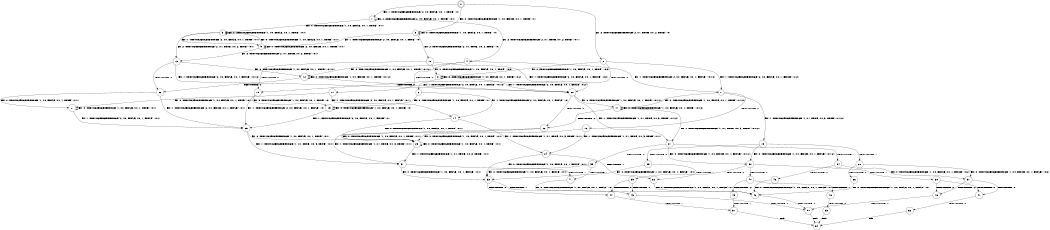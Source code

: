 digraph BCG {
size = "7, 10.5";
center = TRUE;
node [shape = circle];
0 [peripheries = 2];
0 -> 1 [label = "EX !1 !ATOMIC_EXCH_BRANCH (2, +0, FALSE, +0, 1, TRUE) !:0:"];
0 -> 2 [label = "EX !2 !ATOMIC_EXCH_BRANCH (2, +1, TRUE, +0, 2, TRUE) !:0:"];
0 -> 3 [label = "EX !0 !ATOMIC_EXCH_BRANCH (1, +0, FALSE, +0, 1, TRUE) !:0:"];
1 -> 4 [label = "EX !2 !ATOMIC_EXCH_BRANCH (2, +1, TRUE, +0, 2, TRUE) !:0:1:"];
1 -> 5 [label = "EX !0 !ATOMIC_EXCH_BRANCH (1, +0, FALSE, +0, 1, TRUE) !:0:1:"];
1 -> 1 [label = "EX !1 !ATOMIC_EXCH_BRANCH (2, +0, FALSE, +0, 1, TRUE) !:0:1:"];
2 -> 6 [label = "TERMINATE !2"];
2 -> 7 [label = "EX !1 !ATOMIC_EXCH_BRANCH (2, +0, FALSE, +0, 1, FALSE) !:0:2:"];
2 -> 8 [label = "EX !0 !ATOMIC_EXCH_BRANCH (1, +0, FALSE, +0, 1, TRUE) !:0:2:"];
3 -> 9 [label = "EX !1 !ATOMIC_EXCH_BRANCH (2, +0, FALSE, +0, 1, TRUE) !:0:"];
3 -> 10 [label = "EX !2 !ATOMIC_EXCH_BRANCH (2, +1, TRUE, +0, 2, TRUE) !:0:"];
3 -> 3 [label = "EX !0 !ATOMIC_EXCH_BRANCH (1, +0, FALSE, +0, 1, TRUE) !:0:"];
4 -> 11 [label = "TERMINATE !2"];
4 -> 12 [label = "EX !0 !ATOMIC_EXCH_BRANCH (1, +0, FALSE, +0, 1, TRUE) !:0:1:2:"];
4 -> 7 [label = "EX !1 !ATOMIC_EXCH_BRANCH (2, +0, FALSE, +0, 1, FALSE) !:0:1:2:"];
5 -> 13 [label = "EX !2 !ATOMIC_EXCH_BRANCH (2, +1, TRUE, +0, 2, TRUE) !:0:1:"];
5 -> 9 [label = "EX !1 !ATOMIC_EXCH_BRANCH (2, +0, FALSE, +0, 1, TRUE) !:0:1:"];
5 -> 5 [label = "EX !0 !ATOMIC_EXCH_BRANCH (1, +0, FALSE, +0, 1, TRUE) !:0:1:"];
6 -> 14 [label = "EX !1 !ATOMIC_EXCH_BRANCH (2, +0, FALSE, +0, 1, FALSE) !:0:"];
6 -> 15 [label = "EX !0 !ATOMIC_EXCH_BRANCH (1, +0, FALSE, +0, 1, TRUE) !:0:"];
7 -> 16 [label = "TERMINATE !2"];
7 -> 17 [label = "EX !0 !ATOMIC_EXCH_BRANCH (1, +0, FALSE, +0, 1, TRUE) !:0:1:2:"];
7 -> 18 [label = "EX !1 !ATOMIC_EXCH_BRANCH (1, +1, TRUE, +0, 3, TRUE) !:0:1:2:"];
8 -> 19 [label = "TERMINATE !2"];
8 -> 20 [label = "EX !1 !ATOMIC_EXCH_BRANCH (2, +0, FALSE, +0, 1, FALSE) !:0:2:"];
8 -> 8 [label = "EX !0 !ATOMIC_EXCH_BRANCH (1, +0, FALSE, +0, 1, TRUE) !:0:2:"];
9 -> 13 [label = "EX !2 !ATOMIC_EXCH_BRANCH (2, +1, TRUE, +0, 2, TRUE) !:0:1:"];
9 -> 9 [label = "EX !1 !ATOMIC_EXCH_BRANCH (2, +0, FALSE, +0, 1, TRUE) !:0:1:"];
9 -> 5 [label = "EX !0 !ATOMIC_EXCH_BRANCH (1, +0, FALSE, +0, 1, TRUE) !:0:1:"];
10 -> 19 [label = "TERMINATE !2"];
10 -> 20 [label = "EX !1 !ATOMIC_EXCH_BRANCH (2, +0, FALSE, +0, 1, FALSE) !:0:2:"];
10 -> 8 [label = "EX !0 !ATOMIC_EXCH_BRANCH (1, +0, FALSE, +0, 1, TRUE) !:0:2:"];
11 -> 21 [label = "EX !0 !ATOMIC_EXCH_BRANCH (1, +0, FALSE, +0, 1, TRUE) !:0:1:"];
11 -> 14 [label = "EX !1 !ATOMIC_EXCH_BRANCH (2, +0, FALSE, +0, 1, FALSE) !:0:1:"];
12 -> 22 [label = "TERMINATE !2"];
12 -> 20 [label = "EX !1 !ATOMIC_EXCH_BRANCH (2, +0, FALSE, +0, 1, FALSE) !:0:1:2:"];
12 -> 12 [label = "EX !0 !ATOMIC_EXCH_BRANCH (1, +0, FALSE, +0, 1, TRUE) !:0:1:2:"];
13 -> 22 [label = "TERMINATE !2"];
13 -> 20 [label = "EX !1 !ATOMIC_EXCH_BRANCH (2, +0, FALSE, +0, 1, FALSE) !:0:1:2:"];
13 -> 12 [label = "EX !0 !ATOMIC_EXCH_BRANCH (1, +0, FALSE, +0, 1, TRUE) !:0:1:2:"];
14 -> 23 [label = "EX !0 !ATOMIC_EXCH_BRANCH (1, +0, FALSE, +0, 1, TRUE) !:0:1:"];
14 -> 24 [label = "EX !1 !ATOMIC_EXCH_BRANCH (1, +1, TRUE, +0, 3, TRUE) !:0:1:"];
15 -> 25 [label = "EX !1 !ATOMIC_EXCH_BRANCH (2, +0, FALSE, +0, 1, FALSE) !:0:"];
15 -> 15 [label = "EX !0 !ATOMIC_EXCH_BRANCH (1, +0, FALSE, +0, 1, TRUE) !:0:"];
16 -> 23 [label = "EX !0 !ATOMIC_EXCH_BRANCH (1, +0, FALSE, +0, 1, TRUE) !:0:1:"];
16 -> 24 [label = "EX !1 !ATOMIC_EXCH_BRANCH (1, +1, TRUE, +0, 3, TRUE) !:0:1:"];
17 -> 26 [label = "TERMINATE !2"];
17 -> 27 [label = "EX !1 !ATOMIC_EXCH_BRANCH (1, +1, TRUE, +0, 3, TRUE) !:0:1:2:"];
17 -> 17 [label = "EX !0 !ATOMIC_EXCH_BRANCH (1, +0, FALSE, +0, 1, TRUE) !:0:1:2:"];
18 -> 28 [label = "TERMINATE !1"];
18 -> 29 [label = "TERMINATE !2"];
18 -> 30 [label = "EX !0 !ATOMIC_EXCH_BRANCH (1, +0, FALSE, +0, 1, FALSE) !:0:1:2:"];
19 -> 25 [label = "EX !1 !ATOMIC_EXCH_BRANCH (2, +0, FALSE, +0, 1, FALSE) !:0:"];
19 -> 15 [label = "EX !0 !ATOMIC_EXCH_BRANCH (1, +0, FALSE, +0, 1, TRUE) !:0:"];
20 -> 26 [label = "TERMINATE !2"];
20 -> 27 [label = "EX !1 !ATOMIC_EXCH_BRANCH (1, +1, TRUE, +0, 3, TRUE) !:0:1:2:"];
20 -> 17 [label = "EX !0 !ATOMIC_EXCH_BRANCH (1, +0, FALSE, +0, 1, TRUE) !:0:1:2:"];
21 -> 25 [label = "EX !1 !ATOMIC_EXCH_BRANCH (2, +0, FALSE, +0, 1, FALSE) !:0:1:"];
21 -> 21 [label = "EX !0 !ATOMIC_EXCH_BRANCH (1, +0, FALSE, +0, 1, TRUE) !:0:1:"];
22 -> 25 [label = "EX !1 !ATOMIC_EXCH_BRANCH (2, +0, FALSE, +0, 1, FALSE) !:0:1:"];
22 -> 21 [label = "EX !0 !ATOMIC_EXCH_BRANCH (1, +0, FALSE, +0, 1, TRUE) !:0:1:"];
23 -> 31 [label = "EX !1 !ATOMIC_EXCH_BRANCH (1, +1, TRUE, +0, 3, TRUE) !:0:1:"];
23 -> 23 [label = "EX !0 !ATOMIC_EXCH_BRANCH (1, +0, FALSE, +0, 1, TRUE) !:0:1:"];
24 -> 32 [label = "TERMINATE !1"];
24 -> 33 [label = "EX !0 !ATOMIC_EXCH_BRANCH (1, +0, FALSE, +0, 1, FALSE) !:0:1:"];
25 -> 31 [label = "EX !1 !ATOMIC_EXCH_BRANCH (1, +1, TRUE, +0, 3, TRUE) !:0:1:"];
25 -> 23 [label = "EX !0 !ATOMIC_EXCH_BRANCH (1, +0, FALSE, +0, 1, TRUE) !:0:1:"];
26 -> 31 [label = "EX !1 !ATOMIC_EXCH_BRANCH (1, +1, TRUE, +0, 3, TRUE) !:0:1:"];
26 -> 23 [label = "EX !0 !ATOMIC_EXCH_BRANCH (1, +0, FALSE, +0, 1, TRUE) !:0:1:"];
27 -> 34 [label = "TERMINATE !1"];
27 -> 35 [label = "TERMINATE !2"];
27 -> 30 [label = "EX !0 !ATOMIC_EXCH_BRANCH (1, +0, FALSE, +0, 1, FALSE) !:0:1:2:"];
28 -> 36 [label = "TERMINATE !2"];
28 -> 37 [label = "EX !0 !ATOMIC_EXCH_BRANCH (1, +0, FALSE, +0, 1, FALSE) !:0:2:"];
29 -> 32 [label = "TERMINATE !1"];
29 -> 33 [label = "EX !0 !ATOMIC_EXCH_BRANCH (1, +0, FALSE, +0, 1, FALSE) !:0:1:"];
30 -> 38 [label = "TERMINATE !1"];
30 -> 39 [label = "TERMINATE !2"];
30 -> 40 [label = "TERMINATE !0"];
31 -> 41 [label = "TERMINATE !1"];
31 -> 33 [label = "EX !0 !ATOMIC_EXCH_BRANCH (1, +0, FALSE, +0, 1, FALSE) !:0:1:"];
32 -> 42 [label = "EX !0 !ATOMIC_EXCH_BRANCH (1, +0, FALSE, +0, 1, FALSE) !:0:"];
33 -> 43 [label = "TERMINATE !1"];
33 -> 44 [label = "TERMINATE !0"];
34 -> 45 [label = "TERMINATE !2"];
34 -> 37 [label = "EX !0 !ATOMIC_EXCH_BRANCH (1, +0, FALSE, +0, 1, FALSE) !:0:2:"];
35 -> 41 [label = "TERMINATE !1"];
35 -> 33 [label = "EX !0 !ATOMIC_EXCH_BRANCH (1, +0, FALSE, +0, 1, FALSE) !:0:1:"];
36 -> 42 [label = "EX !0 !ATOMIC_EXCH_BRANCH (1, +0, FALSE, +0, 1, FALSE) !:0:"];
37 -> 46 [label = "TERMINATE !2"];
37 -> 47 [label = "TERMINATE !0"];
38 -> 46 [label = "TERMINATE !2"];
38 -> 47 [label = "TERMINATE !0"];
39 -> 43 [label = "TERMINATE !1"];
39 -> 44 [label = "TERMINATE !0"];
40 -> 48 [label = "TERMINATE !1"];
40 -> 49 [label = "TERMINATE !2"];
41 -> 42 [label = "EX !0 !ATOMIC_EXCH_BRANCH (1, +0, FALSE, +0, 1, FALSE) !:0:"];
42 -> 50 [label = "TERMINATE !0"];
43 -> 50 [label = "TERMINATE !0"];
44 -> 51 [label = "TERMINATE !1"];
45 -> 42 [label = "EX !0 !ATOMIC_EXCH_BRANCH (1, +0, FALSE, +0, 1, FALSE) !:0:"];
46 -> 50 [label = "TERMINATE !0"];
47 -> 52 [label = "TERMINATE !2"];
48 -> 53 [label = "TERMINATE !2"];
49 -> 51 [label = "TERMINATE !1"];
50 -> 54 [label = "exit"];
51 -> 54 [label = "exit"];
52 -> 54 [label = "exit"];
53 -> 54 [label = "exit"];
}
